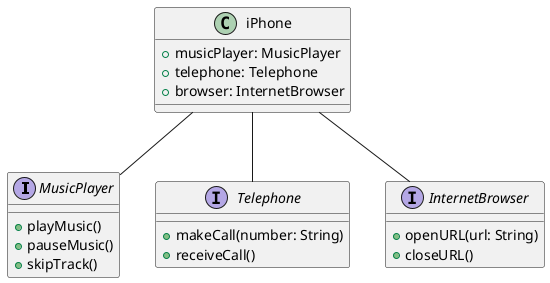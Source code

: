 @startuml

interface MusicPlayer {
    + playMusic()
    + pauseMusic()
    + skipTrack()
}

interface Telephone {
    + makeCall(number: String)
    + receiveCall()
}

interface InternetBrowser {
    + openURL(url: String)
    + closeURL()
}

class iPhone {
    + musicPlayer: MusicPlayer
    + telephone: Telephone
    + browser: InternetBrowser
}

iPhone -- MusicPlayer
iPhone -- Telephone
iPhone -- InternetBrowser

@enduml
